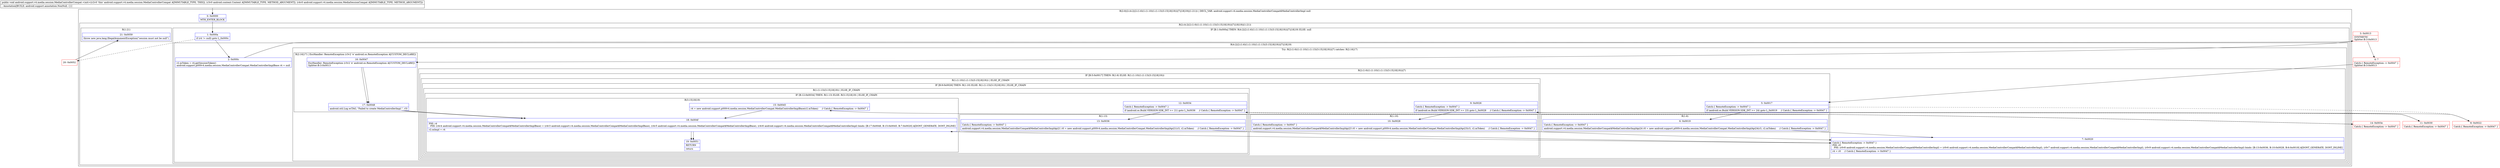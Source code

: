 digraph "CFG forandroid.support.v4.media.session.MediaControllerCompat.\<init\>(Landroid\/content\/Context;Landroid\/support\/v4\/media\/session\/MediaSessionCompat;)V" {
subgraph cluster_Region_2520159 {
label = "R(2:0|(2:(4:2|(2:(1:6)(1:(1:10)(1:(1:13)(3:15|18|19)))|7)|18|19)|(1:21))) | DECL_VAR: android.support.v4.media.session.MediaControllerCompat$MediaControllerImpl null\l";
node [shape=record,color=blue];
Node_0 [shape=record,label="{0\:\ 0x0000|MTH_ENTER_BLOCK\l}"];
subgraph cluster_Region_222014342 {
label = "R(2:(4:2|(2:(1:6)(1:(1:10)(1:(1:13)(3:15|18|19)))|7)|18|19)|(1:21))";
node [shape=record,color=blue];
subgraph cluster_IfRegion_1508232531 {
label = "IF [B:1:0x000a] THEN: R(4:2|(2:(1:6)(1:(1:10)(1:(1:13)(3:15|18|19)))|7)|18|19) ELSE: null";
node [shape=record,color=blue];
Node_1 [shape=record,label="{1\:\ 0x000a|if (r4 != null) goto L_0x000c\l}"];
subgraph cluster_Region_1659268393 {
label = "R(4:2|(2:(1:6)(1:(1:10)(1:(1:13)(3:15|18|19)))|7)|18|19)";
node [shape=record,color=blue];
Node_2 [shape=record,label="{2\:\ 0x000c|r2.mToken = r4.getSessionToken()\landroid.support.p000v4.media.session.MediaControllerCompat.MediaControllerImplBase r4 = null\l}"];
subgraph cluster_TryCatchRegion_401359342 {
label = "Try: R(2:(1:6)(1:(1:10)(1:(1:13)(3:15|18|19)))|7) catches: R(2:16|17)";
node [shape=record,color=blue];
subgraph cluster_Region_2143829594 {
label = "R(2:(1:6)(1:(1:10)(1:(1:13)(3:15|18|19)))|7)";
node [shape=record,color=blue];
subgraph cluster_IfRegion_618351552 {
label = "IF [B:5:0x0017] THEN: R(1:6) ELSE: R(1:(1:10)(1:(1:13)(3:15|18|19)))";
node [shape=record,color=blue];
Node_5 [shape=record,label="{5\:\ 0x0017|Catch:\{ RemoteException \-\> 0x0047 \}\l|if (android.os.Build.VERSION.SDK_INT \>= 24) goto L_0x0019     \/\/ Catch:\{ RemoteException \-\> 0x0047 \}\l}"];
subgraph cluster_Region_1045105811 {
label = "R(1:6)";
node [shape=record,color=blue];
Node_6 [shape=record,label="{6\:\ 0x0019|Catch:\{ RemoteException \-\> 0x0047 \}\l|android.support.v4.media.session.MediaControllerCompat$MediaControllerImplApi24 r0 = new android.support.p000v4.media.session.MediaControllerCompat.MediaControllerImplApi24(r3, r2.mToken)     \/\/ Catch:\{ RemoteException \-\> 0x0047 \}\l}"];
}
subgraph cluster_Region_1961665350 {
label = "R(1:(1:10)(1:(1:13)(3:15|18|19))) | ELSE_IF_CHAIN\l";
node [shape=record,color=blue];
subgraph cluster_IfRegion_60057565 {
label = "IF [B:9:0x0026] THEN: R(1:10) ELSE: R(1:(1:13)(3:15|18|19)) | ELSE_IF_CHAIN\l";
node [shape=record,color=blue];
Node_9 [shape=record,label="{9\:\ 0x0026|Catch:\{ RemoteException \-\> 0x0047 \}\l|if (android.os.Build.VERSION.SDK_INT \>= 23) goto L_0x0028     \/\/ Catch:\{ RemoteException \-\> 0x0047 \}\l}"];
subgraph cluster_Region_2086200818 {
label = "R(1:10)";
node [shape=record,color=blue];
Node_10 [shape=record,label="{10\:\ 0x0028|Catch:\{ RemoteException \-\> 0x0047 \}\l|android.support.v4.media.session.MediaControllerCompat$MediaControllerImplApi23 r0 = new android.support.p000v4.media.session.MediaControllerCompat.MediaControllerImplApi23(r3, r2.mToken)     \/\/ Catch:\{ RemoteException \-\> 0x0047 \}\l}"];
}
subgraph cluster_Region_1979889008 {
label = "R(1:(1:13)(3:15|18|19)) | ELSE_IF_CHAIN\l";
node [shape=record,color=blue];
subgraph cluster_IfRegion_150566203 {
label = "IF [B:12:0x0034] THEN: R(1:13) ELSE: R(3:15|18|19) | ELSE_IF_CHAIN\l";
node [shape=record,color=blue];
Node_12 [shape=record,label="{12\:\ 0x0034|Catch:\{ RemoteException \-\> 0x0047 \}\l|if (android.os.Build.VERSION.SDK_INT \>= 21) goto L_0x0036     \/\/ Catch:\{ RemoteException \-\> 0x0047 \}\l}"];
subgraph cluster_Region_755386974 {
label = "R(1:13)";
node [shape=record,color=blue];
Node_13 [shape=record,label="{13\:\ 0x0036|Catch:\{ RemoteException \-\> 0x0047 \}\l|android.support.v4.media.session.MediaControllerCompat$MediaControllerImplApi21 r0 = new android.support.p000v4.media.session.MediaControllerCompat.MediaControllerImplApi21(r3, r2.mToken)     \/\/ Catch:\{ RemoteException \-\> 0x0047 \}\l}"];
}
subgraph cluster_Region_472633165 {
label = "R(3:15|18|19)";
node [shape=record,color=blue];
Node_15 [shape=record,label="{15\:\ 0x0045|r4 = new android.support.p000v4.media.session.MediaControllerCompat.MediaControllerImplBase(r2.mToken)     \/\/ Catch:\{ RemoteException \-\> 0x0047 \}\l}"];
Node_18 [shape=record,label="{18\:\ 0x004f|PHI: r4 \l  PHI: (r4v4 android.support.v4.media.session.MediaControllerCompat$MediaControllerImplBase) = (r4v3 android.support.v4.media.session.MediaControllerCompat$MediaControllerImplBase), (r4v5 android.support.v4.media.session.MediaControllerCompat$MediaControllerImplBase), (r4v6 android.support.v4.media.session.MediaControllerCompat$MediaControllerImpl) binds: [B:17:0x0048, B:15:0x0045, B:7:0x0020] A[DONT_GENERATE, DONT_INLINE]\l|r2.mImpl = r4\l}"];
Node_19 [shape=record,label="{19\:\ 0x0051|RETURN\l|return\l}"];
}
}
}
}
}
}
Node_7 [shape=record,label="{7\:\ 0x0020|Catch:\{ RemoteException \-\> 0x0047 \}\lPHI: r0 \l  PHI: (r0v8 android.support.v4.media.session.MediaControllerCompat$MediaControllerImpl) = (r0v6 android.support.v4.media.session.MediaControllerCompat$MediaControllerImpl), (r0v7 android.support.v4.media.session.MediaControllerCompat$MediaControllerImpl), (r0v9 android.support.v4.media.session.MediaControllerCompat$MediaControllerImpl) binds: [B:13:0x0036, B:10:0x0028, B:6:0x0019] A[DONT_GENERATE, DONT_INLINE]\l|r4 = r0     \/\/ Catch:\{ RemoteException \-\> 0x0047 \}\l}"];
}
subgraph cluster_Region_429789681 {
label = "R(2:16|17) | ExcHandler: RemoteException (r3v2 'e' android.os.RemoteException A[CUSTOM_DECLARE])\l";
node [shape=record,color=blue];
Node_16 [shape=record,label="{16\:\ 0x0047|ExcHandler: RemoteException (r3v2 'e' android.os.RemoteException A[CUSTOM_DECLARE])\lSplitter:B:3:0x0013\l}"];
Node_17 [shape=record,label="{17\:\ 0x0048|android.util.Log.w(TAG, \"Failed to create MediaControllerImpl.\", r3)\l}"];
}
}
Node_18 [shape=record,label="{18\:\ 0x004f|PHI: r4 \l  PHI: (r4v4 android.support.v4.media.session.MediaControllerCompat$MediaControllerImplBase) = (r4v3 android.support.v4.media.session.MediaControllerCompat$MediaControllerImplBase), (r4v5 android.support.v4.media.session.MediaControllerCompat$MediaControllerImplBase), (r4v6 android.support.v4.media.session.MediaControllerCompat$MediaControllerImpl) binds: [B:17:0x0048, B:15:0x0045, B:7:0x0020] A[DONT_GENERATE, DONT_INLINE]\l|r2.mImpl = r4\l}"];
Node_19 [shape=record,label="{19\:\ 0x0051|RETURN\l|return\l}"];
}
}
subgraph cluster_Region_966010768 {
label = "R(1:21)";
node [shape=record,color=blue];
Node_21 [shape=record,label="{21\:\ 0x0059|throw new java.lang.IllegalArgumentException(\"session must not be null\")\l}"];
}
}
}
subgraph cluster_Region_429789681 {
label = "R(2:16|17) | ExcHandler: RemoteException (r3v2 'e' android.os.RemoteException A[CUSTOM_DECLARE])\l";
node [shape=record,color=blue];
Node_16 [shape=record,label="{16\:\ 0x0047|ExcHandler: RemoteException (r3v2 'e' android.os.RemoteException A[CUSTOM_DECLARE])\lSplitter:B:3:0x0013\l}"];
Node_17 [shape=record,label="{17\:\ 0x0048|android.util.Log.w(TAG, \"Failed to create MediaControllerImpl.\", r3)\l}"];
}
Node_3 [shape=record,color=red,label="{3\:\ 0x0013|SYNTHETIC\lSplitter:B:3:0x0013\l}"];
Node_4 [shape=record,color=red,label="{4\:\ ?|Catch:\{ RemoteException \-\> 0x0047 \}\lSplitter:B:3:0x0013\l}"];
Node_8 [shape=record,color=red,label="{8\:\ 0x0022|Catch:\{ RemoteException \-\> 0x0047 \}\l}"];
Node_11 [shape=record,color=red,label="{11\:\ 0x0030|Catch:\{ RemoteException \-\> 0x0047 \}\l}"];
Node_14 [shape=record,color=red,label="{14\:\ 0x003e|Catch:\{ RemoteException \-\> 0x0047 \}\l}"];
Node_20 [shape=record,color=red,label="{20\:\ 0x0052}"];
MethodNode[shape=record,label="{public void android.support.v4.media.session.MediaControllerCompat.\<init\>((r2v0 'this' android.support.v4.media.session.MediaControllerCompat A[IMMUTABLE_TYPE, THIS]), (r3v0 android.content.Context A[IMMUTABLE_TYPE, METHOD_ARGUMENT]), (r4v0 android.support.v4.media.session.MediaSessionCompat A[IMMUTABLE_TYPE, METHOD_ARGUMENT]))  | , Annotation[BUILD, android.support.annotation.NonNull, \{\}]\l}"];
MethodNode -> Node_0;
Node_0 -> Node_1;
Node_1 -> Node_2;
Node_1 -> Node_20[style=dashed];
Node_2 -> Node_3;
Node_5 -> Node_6;
Node_5 -> Node_8[style=dashed];
Node_6 -> Node_7;
Node_9 -> Node_10;
Node_9 -> Node_11[style=dashed];
Node_10 -> Node_7;
Node_12 -> Node_13;
Node_12 -> Node_14[style=dashed];
Node_13 -> Node_7;
Node_15 -> Node_18;
Node_18 -> Node_19;
Node_7 -> Node_18;
Node_16 -> Node_17;
Node_17 -> Node_18;
Node_18 -> Node_19;
Node_16 -> Node_17;
Node_17 -> Node_18;
Node_3 -> Node_4;
Node_3 -> Node_16;
Node_4 -> Node_5;
Node_8 -> Node_9;
Node_11 -> Node_12;
Node_14 -> Node_15;
Node_20 -> Node_21;
}

